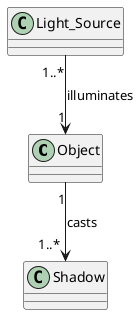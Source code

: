 @startuml Shadow

class Object{}
class Light_Source{}
class Shadow{}

Light_Source "1..*"--> "1" Object : illuminates
Object "1" --> "1..* "Shadow : casts
@enduml

